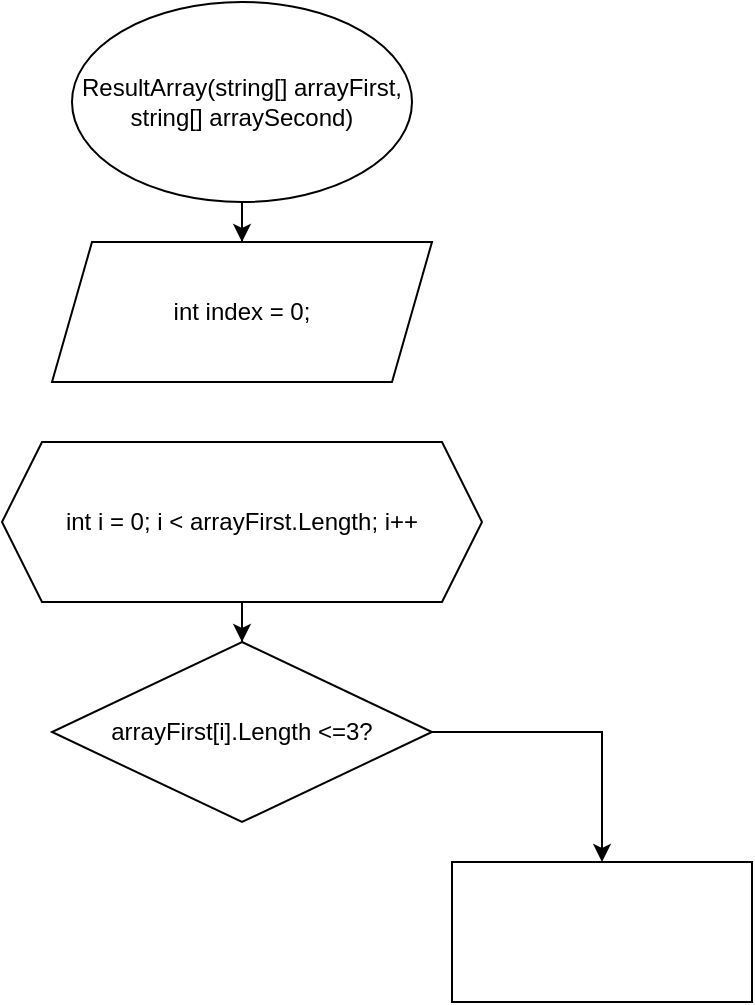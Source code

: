 <mxfile version="20.4.0" type="device"><diagram id="C5RBs43oDa-KdzZeNtuy" name="Page-1"><mxGraphModel dx="1038" dy="527" grid="1" gridSize="10" guides="1" tooltips="1" connect="1" arrows="1" fold="1" page="1" pageScale="1" pageWidth="827" pageHeight="1169" math="0" shadow="0"><root><mxCell id="WIyWlLk6GJQsqaUBKTNV-0"/><mxCell id="WIyWlLk6GJQsqaUBKTNV-1" parent="WIyWlLk6GJQsqaUBKTNV-0"/><mxCell id="gEwbB0M9fvHcYoGHgCkW-1" value="" style="edgeStyle=orthogonalEdgeStyle;rounded=0;orthogonalLoop=1;jettySize=auto;html=1;" edge="1" parent="WIyWlLk6GJQsqaUBKTNV-1" source="8_6rnnYdsNy5EfXHM46t-0" target="gEwbB0M9fvHcYoGHgCkW-0"><mxGeometry relative="1" as="geometry"/></mxCell><mxCell id="8_6rnnYdsNy5EfXHM46t-0" value="ResultArray(string[] arrayFirst, string[] arraySecond)" style="ellipse;whiteSpace=wrap;html=1;" parent="WIyWlLk6GJQsqaUBKTNV-1" vertex="1"><mxGeometry x="320" y="60" width="170" height="100" as="geometry"/></mxCell><mxCell id="gEwbB0M9fvHcYoGHgCkW-0" value="int index = 0;" style="shape=parallelogram;perimeter=parallelogramPerimeter;whiteSpace=wrap;html=1;fixedSize=1;" vertex="1" parent="WIyWlLk6GJQsqaUBKTNV-1"><mxGeometry x="310" y="180" width="190" height="70" as="geometry"/></mxCell><mxCell id="gEwbB0M9fvHcYoGHgCkW-4" value="" style="edgeStyle=orthogonalEdgeStyle;rounded=0;orthogonalLoop=1;jettySize=auto;html=1;" edge="1" parent="WIyWlLk6GJQsqaUBKTNV-1" source="gEwbB0M9fvHcYoGHgCkW-2" target="gEwbB0M9fvHcYoGHgCkW-3"><mxGeometry relative="1" as="geometry"/></mxCell><mxCell id="gEwbB0M9fvHcYoGHgCkW-2" value="int i = 0; i &amp;lt; arrayFirst.Length; i++" style="shape=hexagon;perimeter=hexagonPerimeter2;whiteSpace=wrap;html=1;fixedSize=1;" vertex="1" parent="WIyWlLk6GJQsqaUBKTNV-1"><mxGeometry x="285" y="280" width="240" height="80" as="geometry"/></mxCell><mxCell id="gEwbB0M9fvHcYoGHgCkW-6" value="" style="edgeStyle=orthogonalEdgeStyle;rounded=0;orthogonalLoop=1;jettySize=auto;html=1;" edge="1" parent="WIyWlLk6GJQsqaUBKTNV-1" source="gEwbB0M9fvHcYoGHgCkW-3" target="gEwbB0M9fvHcYoGHgCkW-5"><mxGeometry relative="1" as="geometry"/></mxCell><mxCell id="gEwbB0M9fvHcYoGHgCkW-3" value="arrayFirst[i].Length &amp;lt;=3?" style="rhombus;whiteSpace=wrap;html=1;" vertex="1" parent="WIyWlLk6GJQsqaUBKTNV-1"><mxGeometry x="310" y="380" width="190" height="90" as="geometry"/></mxCell><mxCell id="gEwbB0M9fvHcYoGHgCkW-5" value="" style="whiteSpace=wrap;html=1;" vertex="1" parent="WIyWlLk6GJQsqaUBKTNV-1"><mxGeometry x="510" y="490" width="150" height="70" as="geometry"/></mxCell></root></mxGraphModel></diagram></mxfile>
